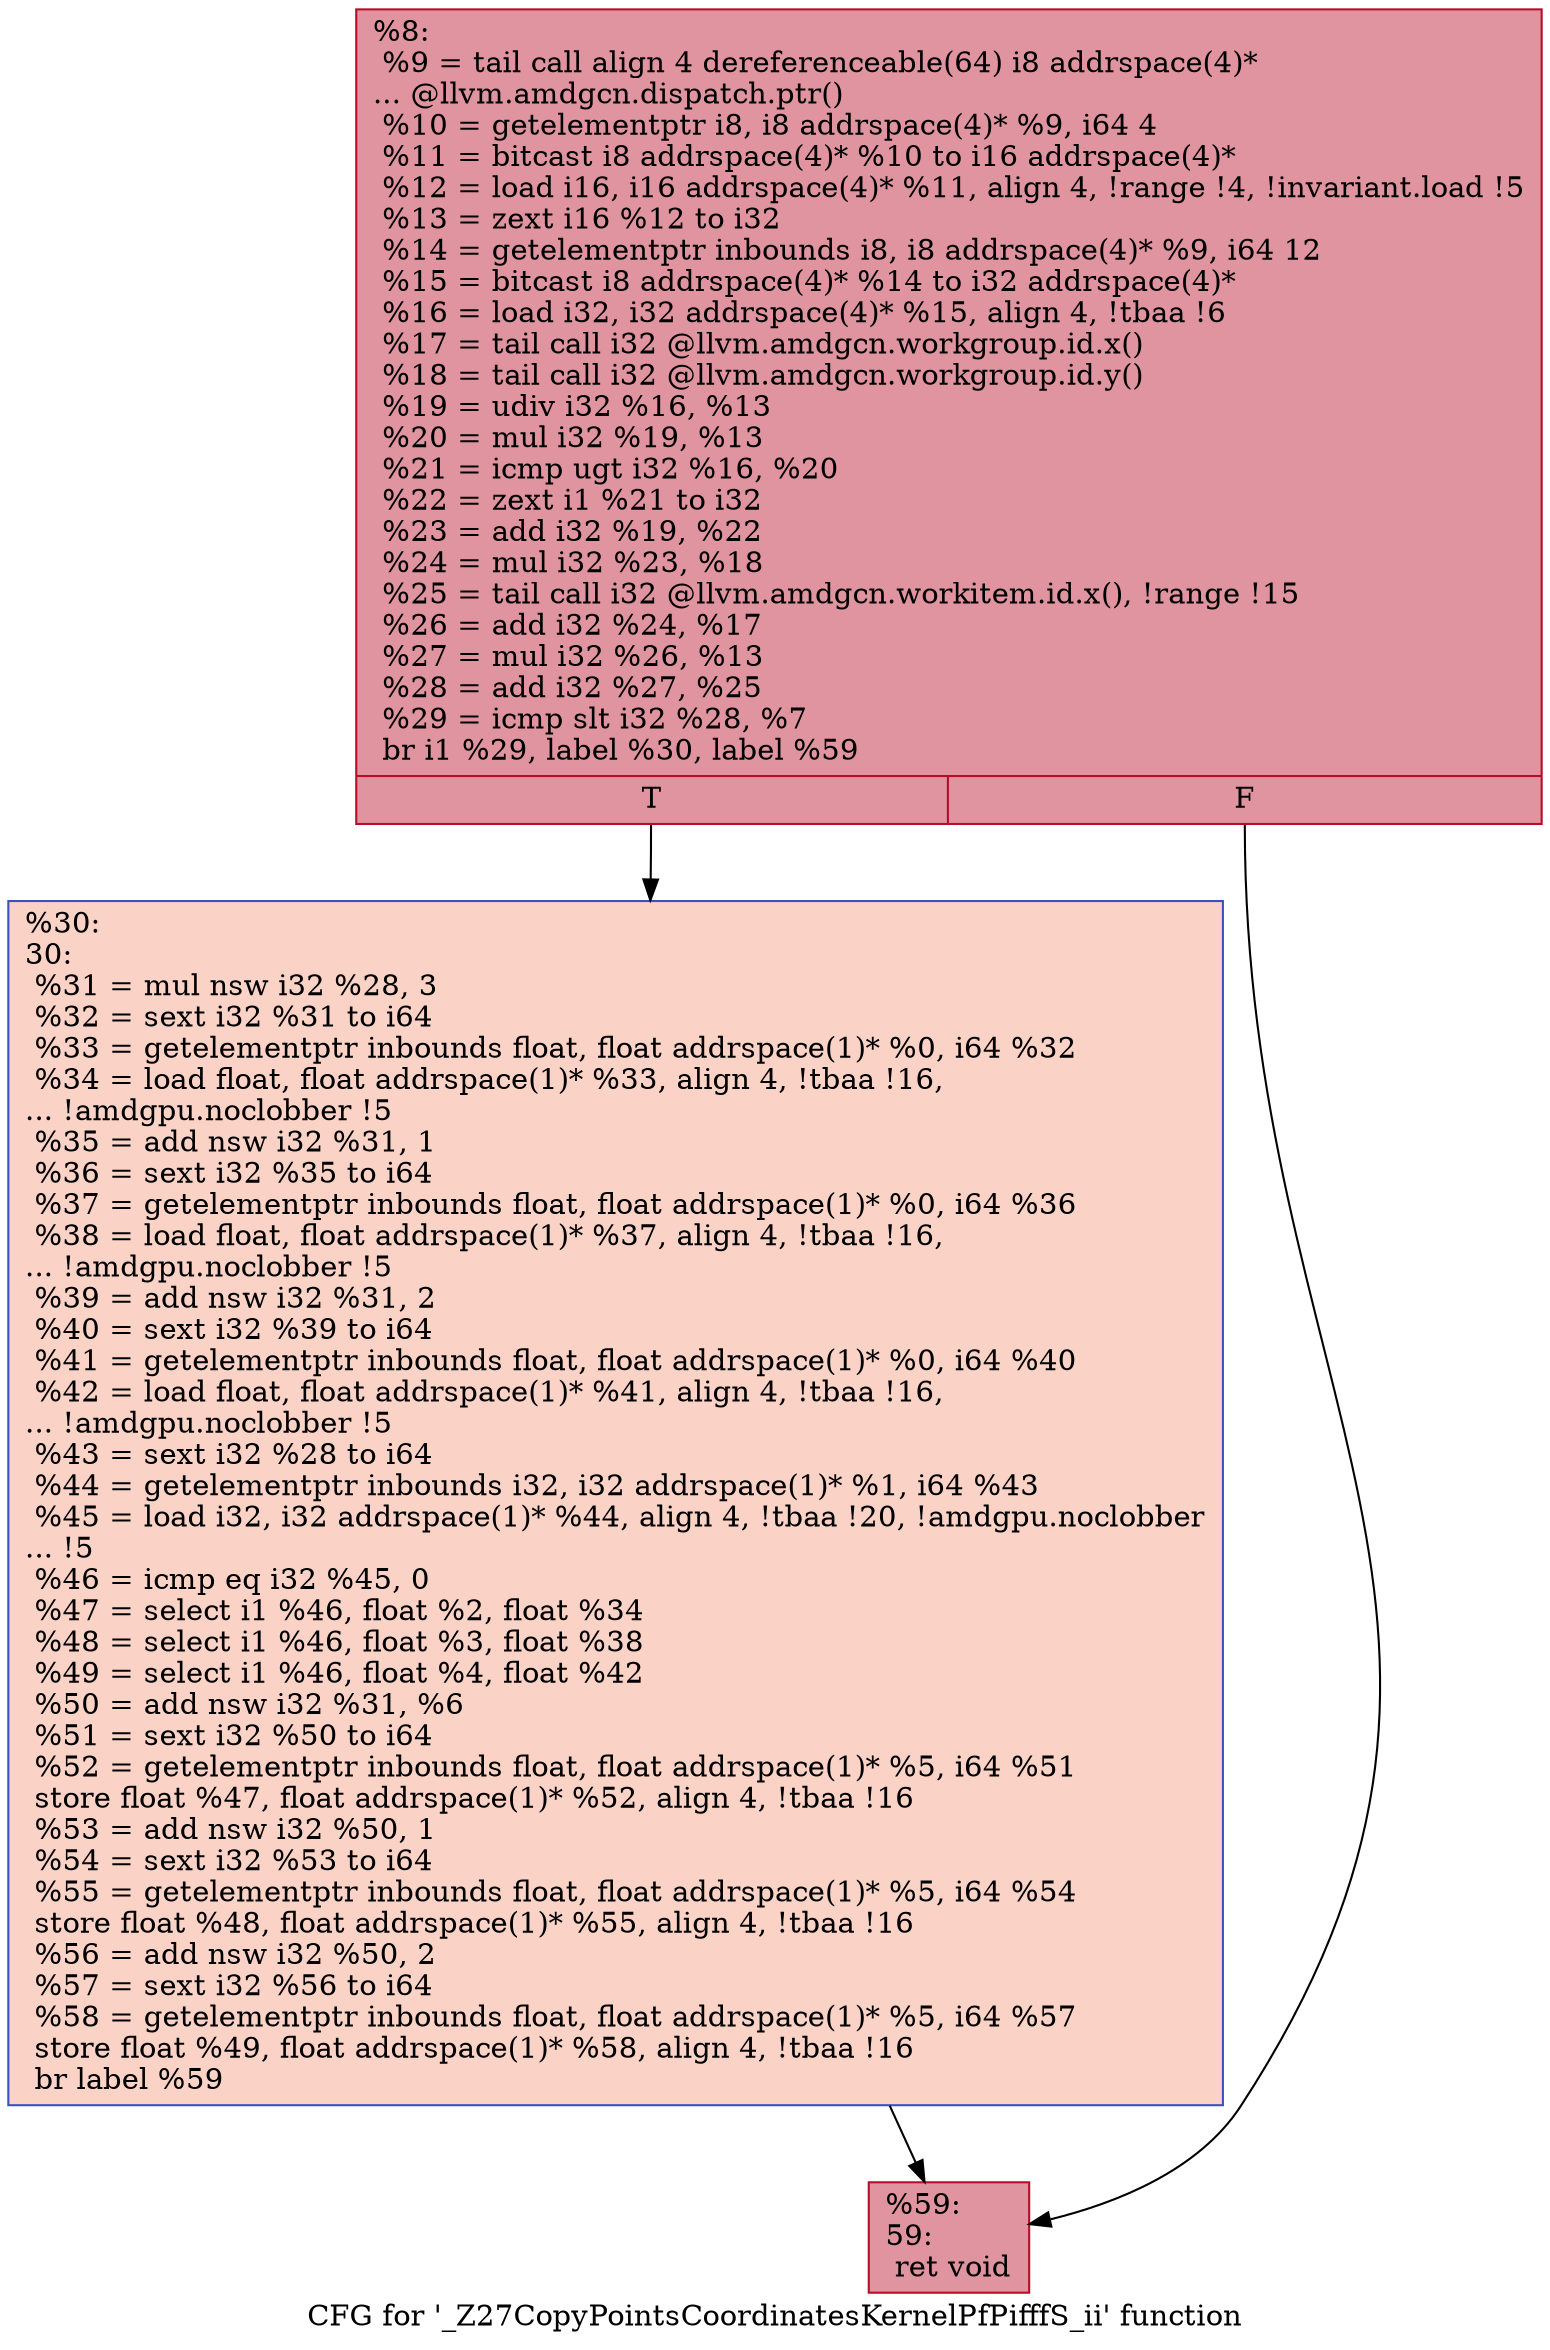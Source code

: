 digraph "CFG for '_Z27CopyPointsCoordinatesKernelPfPifffS_ii' function" {
	label="CFG for '_Z27CopyPointsCoordinatesKernelPfPifffS_ii' function";

	Node0x51bfa80 [shape=record,color="#b70d28ff", style=filled, fillcolor="#b70d2870",label="{%8:\l  %9 = tail call align 4 dereferenceable(64) i8 addrspace(4)*\l... @llvm.amdgcn.dispatch.ptr()\l  %10 = getelementptr i8, i8 addrspace(4)* %9, i64 4\l  %11 = bitcast i8 addrspace(4)* %10 to i16 addrspace(4)*\l  %12 = load i16, i16 addrspace(4)* %11, align 4, !range !4, !invariant.load !5\l  %13 = zext i16 %12 to i32\l  %14 = getelementptr inbounds i8, i8 addrspace(4)* %9, i64 12\l  %15 = bitcast i8 addrspace(4)* %14 to i32 addrspace(4)*\l  %16 = load i32, i32 addrspace(4)* %15, align 4, !tbaa !6\l  %17 = tail call i32 @llvm.amdgcn.workgroup.id.x()\l  %18 = tail call i32 @llvm.amdgcn.workgroup.id.y()\l  %19 = udiv i32 %16, %13\l  %20 = mul i32 %19, %13\l  %21 = icmp ugt i32 %16, %20\l  %22 = zext i1 %21 to i32\l  %23 = add i32 %19, %22\l  %24 = mul i32 %23, %18\l  %25 = tail call i32 @llvm.amdgcn.workitem.id.x(), !range !15\l  %26 = add i32 %24, %17\l  %27 = mul i32 %26, %13\l  %28 = add i32 %27, %25\l  %29 = icmp slt i32 %28, %7\l  br i1 %29, label %30, label %59\l|{<s0>T|<s1>F}}"];
	Node0x51bfa80:s0 -> Node0x51c22d0;
	Node0x51bfa80:s1 -> Node0x51c2360;
	Node0x51c22d0 [shape=record,color="#3d50c3ff", style=filled, fillcolor="#f59c7d70",label="{%30:\l30:                                               \l  %31 = mul nsw i32 %28, 3\l  %32 = sext i32 %31 to i64\l  %33 = getelementptr inbounds float, float addrspace(1)* %0, i64 %32\l  %34 = load float, float addrspace(1)* %33, align 4, !tbaa !16,\l... !amdgpu.noclobber !5\l  %35 = add nsw i32 %31, 1\l  %36 = sext i32 %35 to i64\l  %37 = getelementptr inbounds float, float addrspace(1)* %0, i64 %36\l  %38 = load float, float addrspace(1)* %37, align 4, !tbaa !16,\l... !amdgpu.noclobber !5\l  %39 = add nsw i32 %31, 2\l  %40 = sext i32 %39 to i64\l  %41 = getelementptr inbounds float, float addrspace(1)* %0, i64 %40\l  %42 = load float, float addrspace(1)* %41, align 4, !tbaa !16,\l... !amdgpu.noclobber !5\l  %43 = sext i32 %28 to i64\l  %44 = getelementptr inbounds i32, i32 addrspace(1)* %1, i64 %43\l  %45 = load i32, i32 addrspace(1)* %44, align 4, !tbaa !20, !amdgpu.noclobber\l... !5\l  %46 = icmp eq i32 %45, 0\l  %47 = select i1 %46, float %2, float %34\l  %48 = select i1 %46, float %3, float %38\l  %49 = select i1 %46, float %4, float %42\l  %50 = add nsw i32 %31, %6\l  %51 = sext i32 %50 to i64\l  %52 = getelementptr inbounds float, float addrspace(1)* %5, i64 %51\l  store float %47, float addrspace(1)* %52, align 4, !tbaa !16\l  %53 = add nsw i32 %50, 1\l  %54 = sext i32 %53 to i64\l  %55 = getelementptr inbounds float, float addrspace(1)* %5, i64 %54\l  store float %48, float addrspace(1)* %55, align 4, !tbaa !16\l  %56 = add nsw i32 %50, 2\l  %57 = sext i32 %56 to i64\l  %58 = getelementptr inbounds float, float addrspace(1)* %5, i64 %57\l  store float %49, float addrspace(1)* %58, align 4, !tbaa !16\l  br label %59\l}"];
	Node0x51c22d0 -> Node0x51c2360;
	Node0x51c2360 [shape=record,color="#b70d28ff", style=filled, fillcolor="#b70d2870",label="{%59:\l59:                                               \l  ret void\l}"];
}
